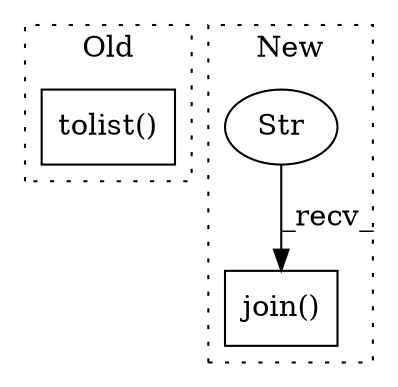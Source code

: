 digraph G {
subgraph cluster0 {
1 [label="tolist()" a="75" s="4804" l="43" shape="box"];
label = "Old";
style="dotted";
}
subgraph cluster1 {
2 [label="join()" a="75" s="5048,5090" l="8,1" shape="box"];
3 [label="Str" a="66" s="5048" l="2" shape="ellipse"];
label = "New";
style="dotted";
}
3 -> 2 [label="_recv_"];
}